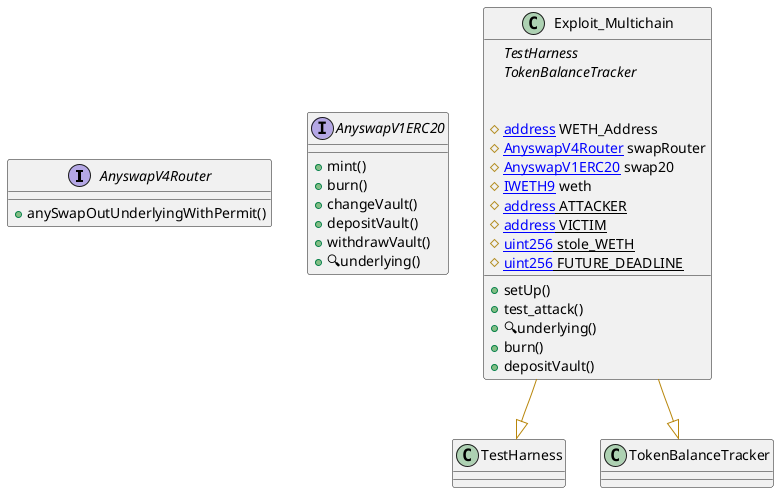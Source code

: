 @startuml

interface AnyswapV4Router {
    ' -- inheritance --

    ' -- usingFor --

    ' -- vars --

    ' -- methods --
	+anySwapOutUnderlyingWithPermit()

}


interface AnyswapV1ERC20 {
    ' -- inheritance --

    ' -- usingFor --

    ' -- vars --

    ' -- methods --
	+mint()
	+burn()
	+changeVault()
	+depositVault()
	+withdrawVault()
	+🔍underlying()

}


class Exploit_Multichain {
    ' -- inheritance --
	{abstract}TestHarness
	{abstract}TokenBalanceTracker

    ' -- usingFor --

    ' -- vars --
	#[[address]] WETH_Address
	#[[AnyswapV4Router]] swapRouter
	#[[AnyswapV1ERC20]] swap20
	#[[IWETH9]] weth
	#{static}[[address]] ATTACKER
	#{static}[[address]] VICTIM
	#{static}[[uint256]] stole_WETH
	#{static}[[uint256]] FUTURE_DEADLINE

    ' -- methods --
	+setUp()
	+test_attack()
	+🔍underlying()
	+burn()
	+depositVault()

}
' -- inheritance / usingFor --
Exploit_Multichain --[#DarkGoldenRod]|> TestHarness
Exploit_Multichain --[#DarkGoldenRod]|> TokenBalanceTracker

@enduml